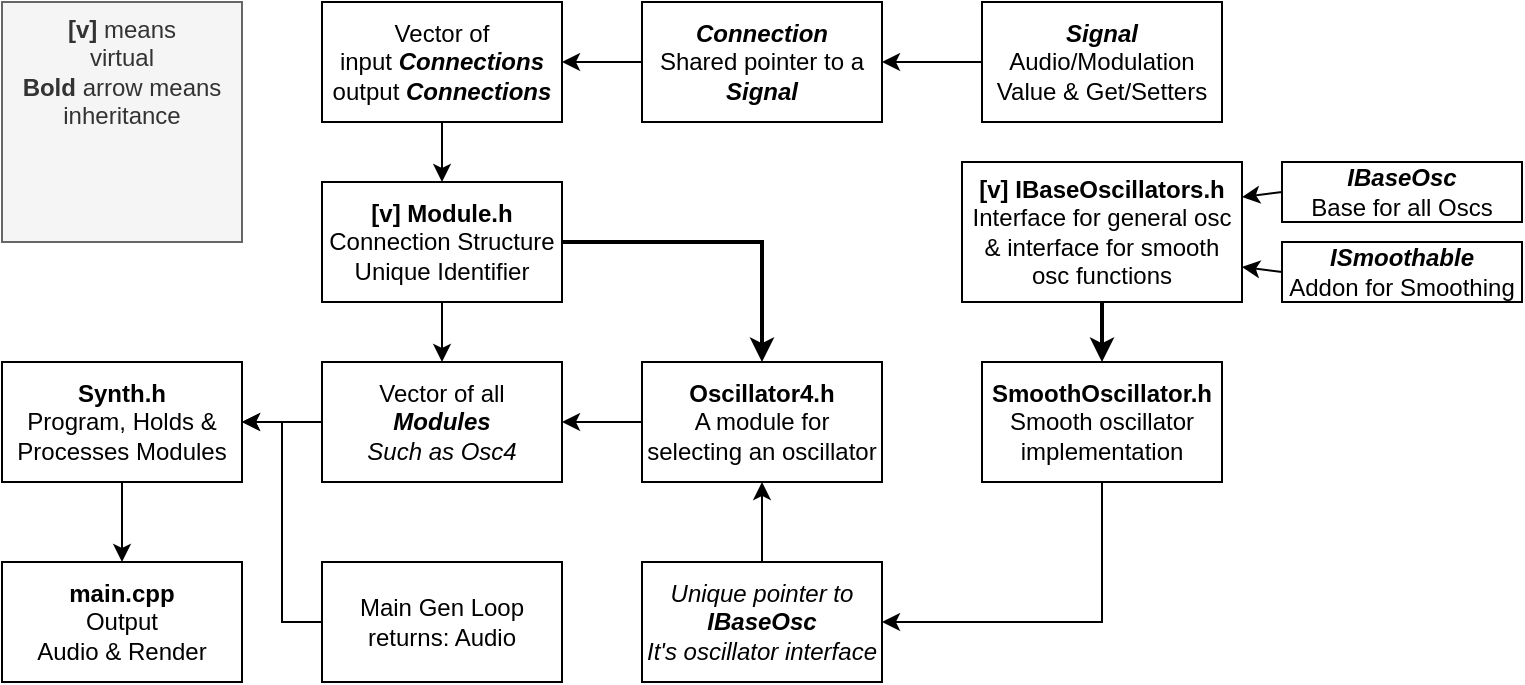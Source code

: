 <mxfile version="24.0.7" type="device">
  <diagram name="Page-1" id="ktuw_bkPYqrhXpu4oZZ5">
    <mxGraphModel dx="555" dy="747" grid="1" gridSize="10" guides="1" tooltips="1" connect="1" arrows="1" fold="1" page="1" pageScale="1" pageWidth="850" pageHeight="1100" math="0" shadow="0">
      <root>
        <mxCell id="0" />
        <mxCell id="1" parent="0" />
        <mxCell id="B1Yh9yquBepmnFZAOW2L-1" value="&lt;div&gt;&lt;b&gt;main.cpp&lt;/b&gt;&lt;br&gt;&lt;/div&gt;&lt;div&gt;Output&lt;/div&gt;&lt;div&gt;Audio &amp;amp; Render&lt;br&gt;&lt;/div&gt;" style="rounded=0;whiteSpace=wrap;html=1;" parent="1" vertex="1">
          <mxGeometry x="120" y="480" width="120" height="60" as="geometry" />
        </mxCell>
        <mxCell id="YfWMa3O7umoEZ62Bk3JD-11" style="edgeStyle=orthogonalEdgeStyle;rounded=0;orthogonalLoop=1;jettySize=auto;html=1;exitX=0.5;exitY=1;exitDx=0;exitDy=0;" edge="1" parent="1" source="B1Yh9yquBepmnFZAOW2L-2" target="B1Yh9yquBepmnFZAOW2L-1">
          <mxGeometry relative="1" as="geometry" />
        </mxCell>
        <mxCell id="B1Yh9yquBepmnFZAOW2L-2" value="&lt;div&gt;&lt;b&gt;Synth.h&lt;/b&gt;&lt;/div&gt;&lt;div&gt;Program, Holds &amp;amp; Processes Modules&lt;br&gt;&lt;/div&gt;" style="rounded=0;whiteSpace=wrap;html=1;" parent="1" vertex="1">
          <mxGeometry x="120" y="380" width="120" height="60" as="geometry" />
        </mxCell>
        <mxCell id="YfWMa3O7umoEZ62Bk3JD-12" style="edgeStyle=orthogonalEdgeStyle;rounded=0;orthogonalLoop=1;jettySize=auto;html=1;exitX=0;exitY=0.5;exitDx=0;exitDy=0;" edge="1" parent="1" source="B1Yh9yquBepmnFZAOW2L-4" target="B1Yh9yquBepmnFZAOW2L-2">
          <mxGeometry relative="1" as="geometry" />
        </mxCell>
        <mxCell id="B1Yh9yquBepmnFZAOW2L-4" value="&lt;div&gt;Vector of all&lt;/div&gt;&lt;div&gt;&lt;b&gt;&lt;i&gt;Modules&lt;/i&gt;&lt;/b&gt;&lt;/div&gt;&lt;div&gt;&lt;i&gt;Such as Osc4&lt;/i&gt;&lt;br&gt;&lt;/div&gt;" style="rounded=0;whiteSpace=wrap;html=1;" parent="1" vertex="1">
          <mxGeometry x="280" y="380" width="120" height="60" as="geometry" />
        </mxCell>
        <mxCell id="YfWMa3O7umoEZ62Bk3JD-13" style="edgeStyle=orthogonalEdgeStyle;rounded=0;orthogonalLoop=1;jettySize=auto;html=1;exitX=0;exitY=0.5;exitDx=0;exitDy=0;entryX=1;entryY=0.5;entryDx=0;entryDy=0;" edge="1" parent="1" source="B1Yh9yquBepmnFZAOW2L-9" target="B1Yh9yquBepmnFZAOW2L-2">
          <mxGeometry relative="1" as="geometry" />
        </mxCell>
        <mxCell id="B1Yh9yquBepmnFZAOW2L-9" value="&lt;div&gt;Main Gen Loop&lt;/div&gt;&lt;div&gt;returns: Audio&lt;br&gt;&lt;/div&gt;" style="rounded=0;whiteSpace=wrap;html=1;" parent="1" vertex="1">
          <mxGeometry x="280" y="480" width="120" height="60" as="geometry" />
        </mxCell>
        <mxCell id="B1Yh9yquBepmnFZAOW2L-17" value="" style="edgeStyle=orthogonalEdgeStyle;rounded=0;orthogonalLoop=1;jettySize=auto;html=1;" parent="1" source="B1Yh9yquBepmnFZAOW2L-16" target="B1Yh9yquBepmnFZAOW2L-12" edge="1">
          <mxGeometry relative="1" as="geometry" />
        </mxCell>
        <mxCell id="YfWMa3O7umoEZ62Bk3JD-10" style="edgeStyle=orthogonalEdgeStyle;rounded=0;orthogonalLoop=1;jettySize=auto;html=1;exitX=0.5;exitY=1;exitDx=0;exitDy=0;" edge="1" parent="1" source="B1Yh9yquBepmnFZAOW2L-12" target="B1Yh9yquBepmnFZAOW2L-4">
          <mxGeometry relative="1" as="geometry" />
        </mxCell>
        <mxCell id="YfWMa3O7umoEZ62Bk3JD-17" style="edgeStyle=orthogonalEdgeStyle;rounded=0;orthogonalLoop=1;jettySize=auto;html=1;exitX=1;exitY=0.5;exitDx=0;exitDy=0;strokeWidth=2;" edge="1" parent="1" source="B1Yh9yquBepmnFZAOW2L-12" target="YfWMa3O7umoEZ62Bk3JD-15">
          <mxGeometry relative="1" as="geometry" />
        </mxCell>
        <mxCell id="B1Yh9yquBepmnFZAOW2L-12" value="&lt;div&gt;&lt;b&gt;[v] Module.h&lt;/b&gt;&lt;/div&gt;&lt;div&gt;Connection Structure&lt;/div&gt;&lt;div&gt;Unique Identifier&lt;/div&gt;" style="whiteSpace=wrap;html=1;" parent="1" vertex="1">
          <mxGeometry x="280" y="290" width="120" height="60" as="geometry" />
        </mxCell>
        <mxCell id="B1Yh9yquBepmnFZAOW2L-19" style="edgeStyle=orthogonalEdgeStyle;rounded=0;orthogonalLoop=1;jettySize=auto;html=1;" parent="1" source="B1Yh9yquBepmnFZAOW2L-18" target="B1Yh9yquBepmnFZAOW2L-16" edge="1">
          <mxGeometry relative="1" as="geometry" />
        </mxCell>
        <mxCell id="B1Yh9yquBepmnFZAOW2L-16" value="&lt;div&gt;Vector of &lt;br&gt;&lt;/div&gt;&lt;div&gt;input &lt;b&gt;&lt;i&gt;Connections&lt;/i&gt;&lt;/b&gt;&lt;/div&gt;&lt;div&gt;output&lt;b&gt;&lt;i&gt; Connections&lt;br&gt;&lt;/i&gt;&lt;/b&gt;&lt;/div&gt;" style="whiteSpace=wrap;html=1;" parent="1" vertex="1">
          <mxGeometry x="280" y="200" width="120" height="60" as="geometry" />
        </mxCell>
        <mxCell id="B1Yh9yquBepmnFZAOW2L-18" value="&lt;div&gt;&lt;b&gt;&lt;i&gt;Connection&lt;/i&gt;&lt;/b&gt;&lt;/div&gt;&lt;div&gt;Shared pointer to a&lt;/div&gt;&lt;div&gt;&lt;b&gt;&lt;i&gt;Signal&lt;/i&gt;&lt;/b&gt;&lt;br&gt;&lt;/div&gt;" style="whiteSpace=wrap;html=1;" parent="1" vertex="1">
          <mxGeometry x="440" y="200" width="120" height="60" as="geometry" />
        </mxCell>
        <mxCell id="YfWMa3O7umoEZ62Bk3JD-14" style="edgeStyle=orthogonalEdgeStyle;rounded=0;orthogonalLoop=1;jettySize=auto;html=1;exitX=0;exitY=0.5;exitDx=0;exitDy=0;" edge="1" parent="1" source="YfWMa3O7umoEZ62Bk3JD-1" target="B1Yh9yquBepmnFZAOW2L-18">
          <mxGeometry relative="1" as="geometry" />
        </mxCell>
        <mxCell id="YfWMa3O7umoEZ62Bk3JD-1" value="&lt;div&gt;&lt;b&gt;&lt;i&gt;Signal&lt;/i&gt;&lt;/b&gt;&lt;/div&gt;&lt;div&gt;Audio/Modulation Value &amp;amp; Get/Setters&lt;/div&gt;" style="whiteSpace=wrap;html=1;" vertex="1" parent="1">
          <mxGeometry x="610" y="200" width="120" height="60" as="geometry" />
        </mxCell>
        <mxCell id="YfWMa3O7umoEZ62Bk3JD-18" style="edgeStyle=orthogonalEdgeStyle;rounded=0;orthogonalLoop=1;jettySize=auto;html=1;exitX=0;exitY=0.5;exitDx=0;exitDy=0;" edge="1" parent="1" source="YfWMa3O7umoEZ62Bk3JD-15" target="B1Yh9yquBepmnFZAOW2L-4">
          <mxGeometry relative="1" as="geometry" />
        </mxCell>
        <mxCell id="YfWMa3O7umoEZ62Bk3JD-15" value="&lt;div&gt;&lt;b&gt;Oscillator4.h&lt;/b&gt;&lt;/div&gt;&lt;div&gt;A module for selecting an oscillator&lt;/div&gt;" style="whiteSpace=wrap;html=1;" vertex="1" parent="1">
          <mxGeometry x="440" y="380" width="120" height="60" as="geometry" />
        </mxCell>
        <mxCell id="YfWMa3O7umoEZ62Bk3JD-37" style="edgeStyle=orthogonalEdgeStyle;rounded=0;orthogonalLoop=1;jettySize=auto;html=1;exitX=0.5;exitY=0;exitDx=0;exitDy=0;" edge="1" parent="1" source="YfWMa3O7umoEZ62Bk3JD-19" target="YfWMa3O7umoEZ62Bk3JD-15">
          <mxGeometry relative="1" as="geometry" />
        </mxCell>
        <mxCell id="YfWMa3O7umoEZ62Bk3JD-19" value="&lt;div&gt;&lt;i&gt;Unique pointer to&lt;b&gt; &lt;/b&gt;&lt;/i&gt;&lt;b&gt;&lt;i&gt;IBaseOsc&lt;/i&gt;&lt;/b&gt;&lt;/div&gt;&lt;i&gt;It&#39;s oscillator interface&lt;/i&gt;" style="whiteSpace=wrap;html=1;" vertex="1" parent="1">
          <mxGeometry x="440" y="480" width="120" height="60" as="geometry" />
        </mxCell>
        <mxCell id="YfWMa3O7umoEZ62Bk3JD-20" value="&lt;div&gt;&lt;div&gt;&lt;b&gt;[v]&lt;/b&gt; means&lt;/div&gt;&lt;div&gt;virtual&lt;/div&gt;&lt;div&gt;&lt;b&gt;Bold&lt;/b&gt; arrow means inheritance&lt;/div&gt;&lt;/div&gt;" style="whiteSpace=wrap;html=1;absoluteArcSize=0;verticalAlign=top;fillColor=#f5f5f5;strokeColor=#666666;fontColor=#333333;" vertex="1" parent="1">
          <mxGeometry x="120" y="200" width="120" height="120" as="geometry" />
        </mxCell>
        <mxCell id="YfWMa3O7umoEZ62Bk3JD-32" value="" style="group" vertex="1" connectable="0" parent="1">
          <mxGeometry x="600" y="280" width="280" height="70" as="geometry" />
        </mxCell>
        <mxCell id="YfWMa3O7umoEZ62Bk3JD-24" value="&lt;div&gt;&lt;b&gt;[v] IBaseOscillators.h&lt;/b&gt;&lt;/div&gt;&lt;div&gt;Interface for general osc &amp;amp; interface for smooth osc functions&lt;br&gt;&lt;/div&gt;" style="whiteSpace=wrap;html=1;" vertex="1" parent="YfWMa3O7umoEZ62Bk3JD-32">
          <mxGeometry width="140" height="70" as="geometry" />
        </mxCell>
        <mxCell id="YfWMa3O7umoEZ62Bk3JD-25" value="&lt;div&gt;&lt;b&gt;&lt;i&gt;IBaseOsc&lt;/i&gt;&lt;/b&gt;&lt;/div&gt;&lt;div&gt;Base for all Oscs&lt;br&gt;&lt;/div&gt;" style="whiteSpace=wrap;html=1;" vertex="1" parent="YfWMa3O7umoEZ62Bk3JD-32">
          <mxGeometry x="160" width="120" height="30" as="geometry" />
        </mxCell>
        <mxCell id="YfWMa3O7umoEZ62Bk3JD-26" value="&lt;div&gt;&lt;b&gt;&lt;i&gt;ISmoothable&lt;/i&gt;&lt;/b&gt;&lt;/div&gt;&lt;div&gt;Addon for Smoothing&lt;br&gt;&lt;/div&gt;" style="whiteSpace=wrap;html=1;" vertex="1" parent="YfWMa3O7umoEZ62Bk3JD-32">
          <mxGeometry x="160" y="40" width="120" height="30" as="geometry" />
        </mxCell>
        <mxCell id="YfWMa3O7umoEZ62Bk3JD-29" style="rounded=0;orthogonalLoop=1;jettySize=auto;html=1;exitX=0;exitY=0.5;exitDx=0;exitDy=0;entryX=1;entryY=0.25;entryDx=0;entryDy=0;" edge="1" parent="YfWMa3O7umoEZ62Bk3JD-32" source="YfWMa3O7umoEZ62Bk3JD-25" target="YfWMa3O7umoEZ62Bk3JD-24">
          <mxGeometry relative="1" as="geometry" />
        </mxCell>
        <mxCell id="YfWMa3O7umoEZ62Bk3JD-28" style="rounded=0;orthogonalLoop=1;jettySize=auto;html=1;exitX=0;exitY=0.5;exitDx=0;exitDy=0;entryX=1;entryY=0.75;entryDx=0;entryDy=0;" edge="1" parent="YfWMa3O7umoEZ62Bk3JD-32" source="YfWMa3O7umoEZ62Bk3JD-26" target="YfWMa3O7umoEZ62Bk3JD-24">
          <mxGeometry relative="1" as="geometry" />
        </mxCell>
        <mxCell id="YfWMa3O7umoEZ62Bk3JD-46" style="edgeStyle=orthogonalEdgeStyle;rounded=0;orthogonalLoop=1;jettySize=auto;html=1;exitX=0.5;exitY=1;exitDx=0;exitDy=0;entryX=1;entryY=0.5;entryDx=0;entryDy=0;" edge="1" parent="1" source="YfWMa3O7umoEZ62Bk3JD-33" target="YfWMa3O7umoEZ62Bk3JD-19">
          <mxGeometry relative="1" as="geometry" />
        </mxCell>
        <mxCell id="YfWMa3O7umoEZ62Bk3JD-33" value="&lt;div&gt;&lt;b&gt;SmoothOscillator.h&lt;/b&gt;&lt;/div&gt;&lt;div&gt;Smooth oscillator implementation&lt;br&gt;&lt;/div&gt;" style="whiteSpace=wrap;html=1;" vertex="1" parent="1">
          <mxGeometry x="610" y="380" width="120" height="60" as="geometry" />
        </mxCell>
        <mxCell id="YfWMa3O7umoEZ62Bk3JD-41" style="edgeStyle=orthogonalEdgeStyle;rounded=0;orthogonalLoop=1;jettySize=auto;html=1;strokeWidth=2;" edge="1" parent="1" source="YfWMa3O7umoEZ62Bk3JD-24" target="YfWMa3O7umoEZ62Bk3JD-33">
          <mxGeometry relative="1" as="geometry" />
        </mxCell>
      </root>
    </mxGraphModel>
  </diagram>
</mxfile>
